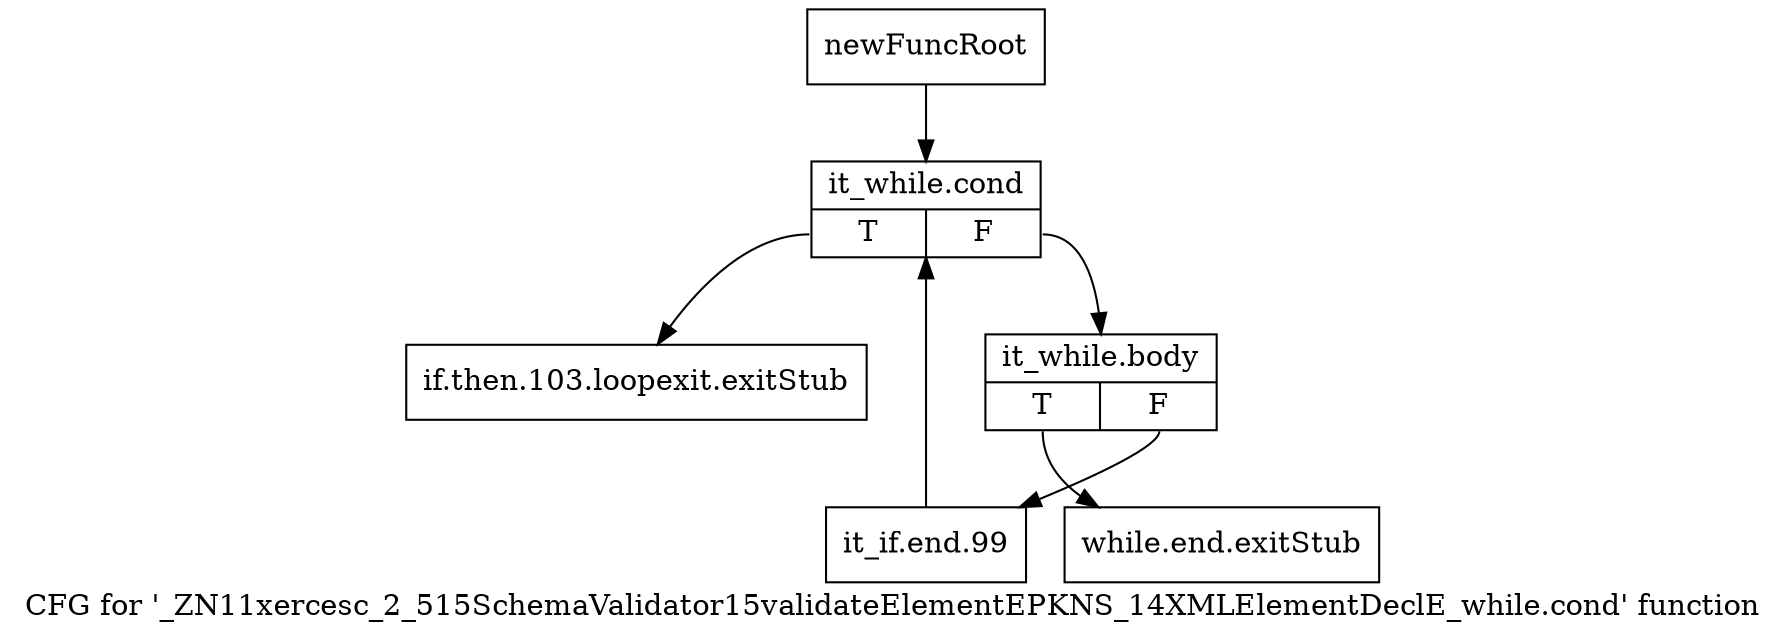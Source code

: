 digraph "CFG for '_ZN11xercesc_2_515SchemaValidator15validateElementEPKNS_14XMLElementDeclE_while.cond' function" {
	label="CFG for '_ZN11xercesc_2_515SchemaValidator15validateElementEPKNS_14XMLElementDeclE_while.cond' function";

	Node0x99e6130 [shape=record,label="{newFuncRoot}"];
	Node0x99e6130 -> Node0x99e6220;
	Node0x99e6180 [shape=record,label="{if.then.103.loopexit.exitStub}"];
	Node0x99e61d0 [shape=record,label="{while.end.exitStub}"];
	Node0x99e6220 [shape=record,label="{it_while.cond|{<s0>T|<s1>F}}"];
	Node0x99e6220:s0 -> Node0x99e6180;
	Node0x99e6220:s1 -> Node0x99e6270;
	Node0x99e6270 [shape=record,label="{it_while.body|{<s0>T|<s1>F}}"];
	Node0x99e6270:s0 -> Node0x99e61d0;
	Node0x99e6270:s1 -> Node0x99e62c0;
	Node0x99e62c0 [shape=record,label="{it_if.end.99}"];
	Node0x99e62c0 -> Node0x99e6220;
}

